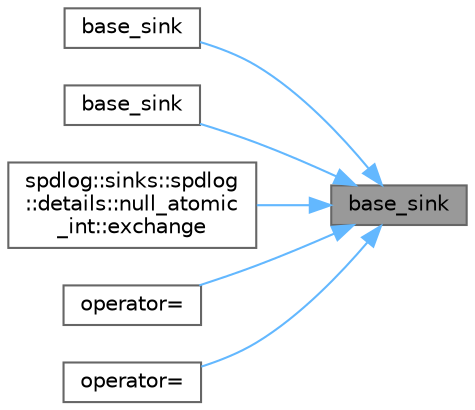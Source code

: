 digraph "base_sink"
{
 // LATEX_PDF_SIZE
  bgcolor="transparent";
  edge [fontname=Helvetica,fontsize=10,labelfontname=Helvetica,labelfontsize=10];
  node [fontname=Helvetica,fontsize=10,shape=box,height=0.2,width=0.4];
  rankdir="RL";
  Node1 [id="Node000001",label="base_sink",height=0.2,width=0.4,color="gray40", fillcolor="grey60", style="filled", fontcolor="black",tooltip=" "];
  Node1 -> Node2 [id="edge1_Node000001_Node000002",dir="back",color="steelblue1",style="solid",tooltip=" "];
  Node2 [id="Node000002",label="base_sink",height=0.2,width=0.4,color="grey40", fillcolor="white", style="filled",URL="$classspdlog_1_1sinks_1_1base__sink.html#aa7777cd355896947ba0133c56316664a",tooltip=" "];
  Node1 -> Node3 [id="edge2_Node000001_Node000003",dir="back",color="steelblue1",style="solid",tooltip=" "];
  Node3 [id="Node000003",label="base_sink",height=0.2,width=0.4,color="grey40", fillcolor="white", style="filled",URL="$classspdlog_1_1sinks_1_1base__sink.html#a15b97ad9254420132272704b7430ac6b",tooltip=" "];
  Node1 -> Node4 [id="edge3_Node000001_Node000004",dir="back",color="steelblue1",style="solid",tooltip=" "];
  Node4 [id="Node000004",label="spdlog::sinks::spdlog\l::details::null_atomic\l_int::exchange",height=0.2,width=0.4,color="grey40", fillcolor="white", style="filled",URL="$structspdlog_1_1sinks_1_1spdlog_1_1details_1_1null__atomic__int.html#ae02c07f038c2d8a54667e45517b8f3a2",tooltip=" "];
  Node1 -> Node5 [id="edge4_Node000001_Node000005",dir="back",color="steelblue1",style="solid",tooltip=" "];
  Node5 [id="Node000005",label="operator=",height=0.2,width=0.4,color="grey40", fillcolor="white", style="filled",URL="$classspdlog_1_1sinks_1_1base__sink.html#a8c96c591c7d1984ff0086229accbefe9",tooltip=" "];
  Node1 -> Node6 [id="edge5_Node000001_Node000006",dir="back",color="steelblue1",style="solid",tooltip=" "];
  Node6 [id="Node000006",label="operator=",height=0.2,width=0.4,color="grey40", fillcolor="white", style="filled",URL="$classspdlog_1_1sinks_1_1base__sink.html#a29d0d444bffab8500c521e4ce2b2e24a",tooltip=" "];
}
